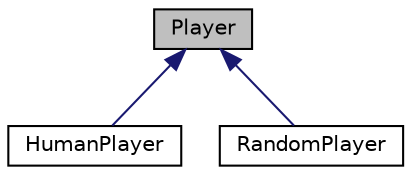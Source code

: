 digraph "Player"
{
 // INTERACTIVE_SVG=YES
 // LATEX_PDF_SIZE
  edge [fontname="Helvetica",fontsize="10",labelfontname="Helvetica",labelfontsize="10"];
  node [fontname="Helvetica",fontsize="10",shape=record];
  Node1 [label="Player",height=0.2,width=0.4,color="black", fillcolor="grey75", style="filled", fontcolor="black",tooltip="Represents a player in the poker game."];
  Node1 -> Node2 [dir="back",color="midnightblue",fontsize="10",style="solid",fontname="Helvetica"];
  Node2 [label="HumanPlayer",height=0.2,width=0.4,color="black", fillcolor="white", style="filled",URL="$class_human_player.html",tooltip=" "];
  Node1 -> Node3 [dir="back",color="midnightblue",fontsize="10",style="solid",fontname="Helvetica"];
  Node3 [label="RandomPlayer",height=0.2,width=0.4,color="black", fillcolor="white", style="filled",URL="$class_random_player.html",tooltip=" "];
}
